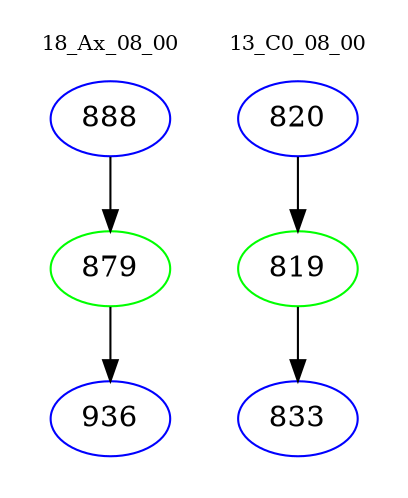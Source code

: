 digraph{
subgraph cluster_0 {
color = white
label = "18_Ax_08_00";
fontsize=10;
T0_888 [label="888", color="blue"]
T0_888 -> T0_879 [color="black"]
T0_879 [label="879", color="green"]
T0_879 -> T0_936 [color="black"]
T0_936 [label="936", color="blue"]
}
subgraph cluster_1 {
color = white
label = "13_C0_08_00";
fontsize=10;
T1_820 [label="820", color="blue"]
T1_820 -> T1_819 [color="black"]
T1_819 [label="819", color="green"]
T1_819 -> T1_833 [color="black"]
T1_833 [label="833", color="blue"]
}
}

